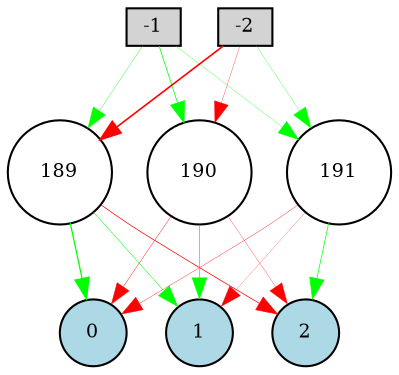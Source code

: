 digraph {
	node [fontsize=9 height=0.2 shape=circle width=0.2]
	-1 [fillcolor=lightgray shape=box style=filled]
	-2 [fillcolor=lightgray shape=box style=filled]
	0 [fillcolor=lightblue style=filled]
	1 [fillcolor=lightblue style=filled]
	2 [fillcolor=lightblue style=filled]
	189 [fillcolor=white style=filled]
	190 [fillcolor=white style=filled]
	191 [fillcolor=white style=filled]
	-1 -> 189 [color=green penwidth=0.17698233297331425 style=solid]
	-1 -> 190 [color=green penwidth=0.3542936137999865 style=solid]
	-1 -> 191 [color=green penwidth=0.14132474071724865 style=solid]
	-2 -> 189 [color=red penwidth=0.7709406545865446 style=solid]
	-2 -> 190 [color=red penwidth=0.1430877791997932 style=solid]
	-2 -> 191 [color=green penwidth=0.145269597139011 style=solid]
	189 -> 0 [color=green penwidth=0.5998128902598518 style=solid]
	189 -> 1 [color=green penwidth=0.24220739856606027 style=solid]
	189 -> 2 [color=red penwidth=0.34772183603445794 style=solid]
	190 -> 0 [color=red penwidth=0.19451352650535036 style=solid]
	190 -> 1 [color=green penwidth=0.33016784112951825 style=solid]
	190 -> 2 [color=red penwidth=0.13458583353978187 style=solid]
	191 -> 0 [color=red penwidth=0.17595659564757815 style=solid]
	191 -> 1 [color=red penwidth=0.10167524451505672 style=solid]
	191 -> 2 [color=green penwidth=0.3350204635201509 style=solid]
}

